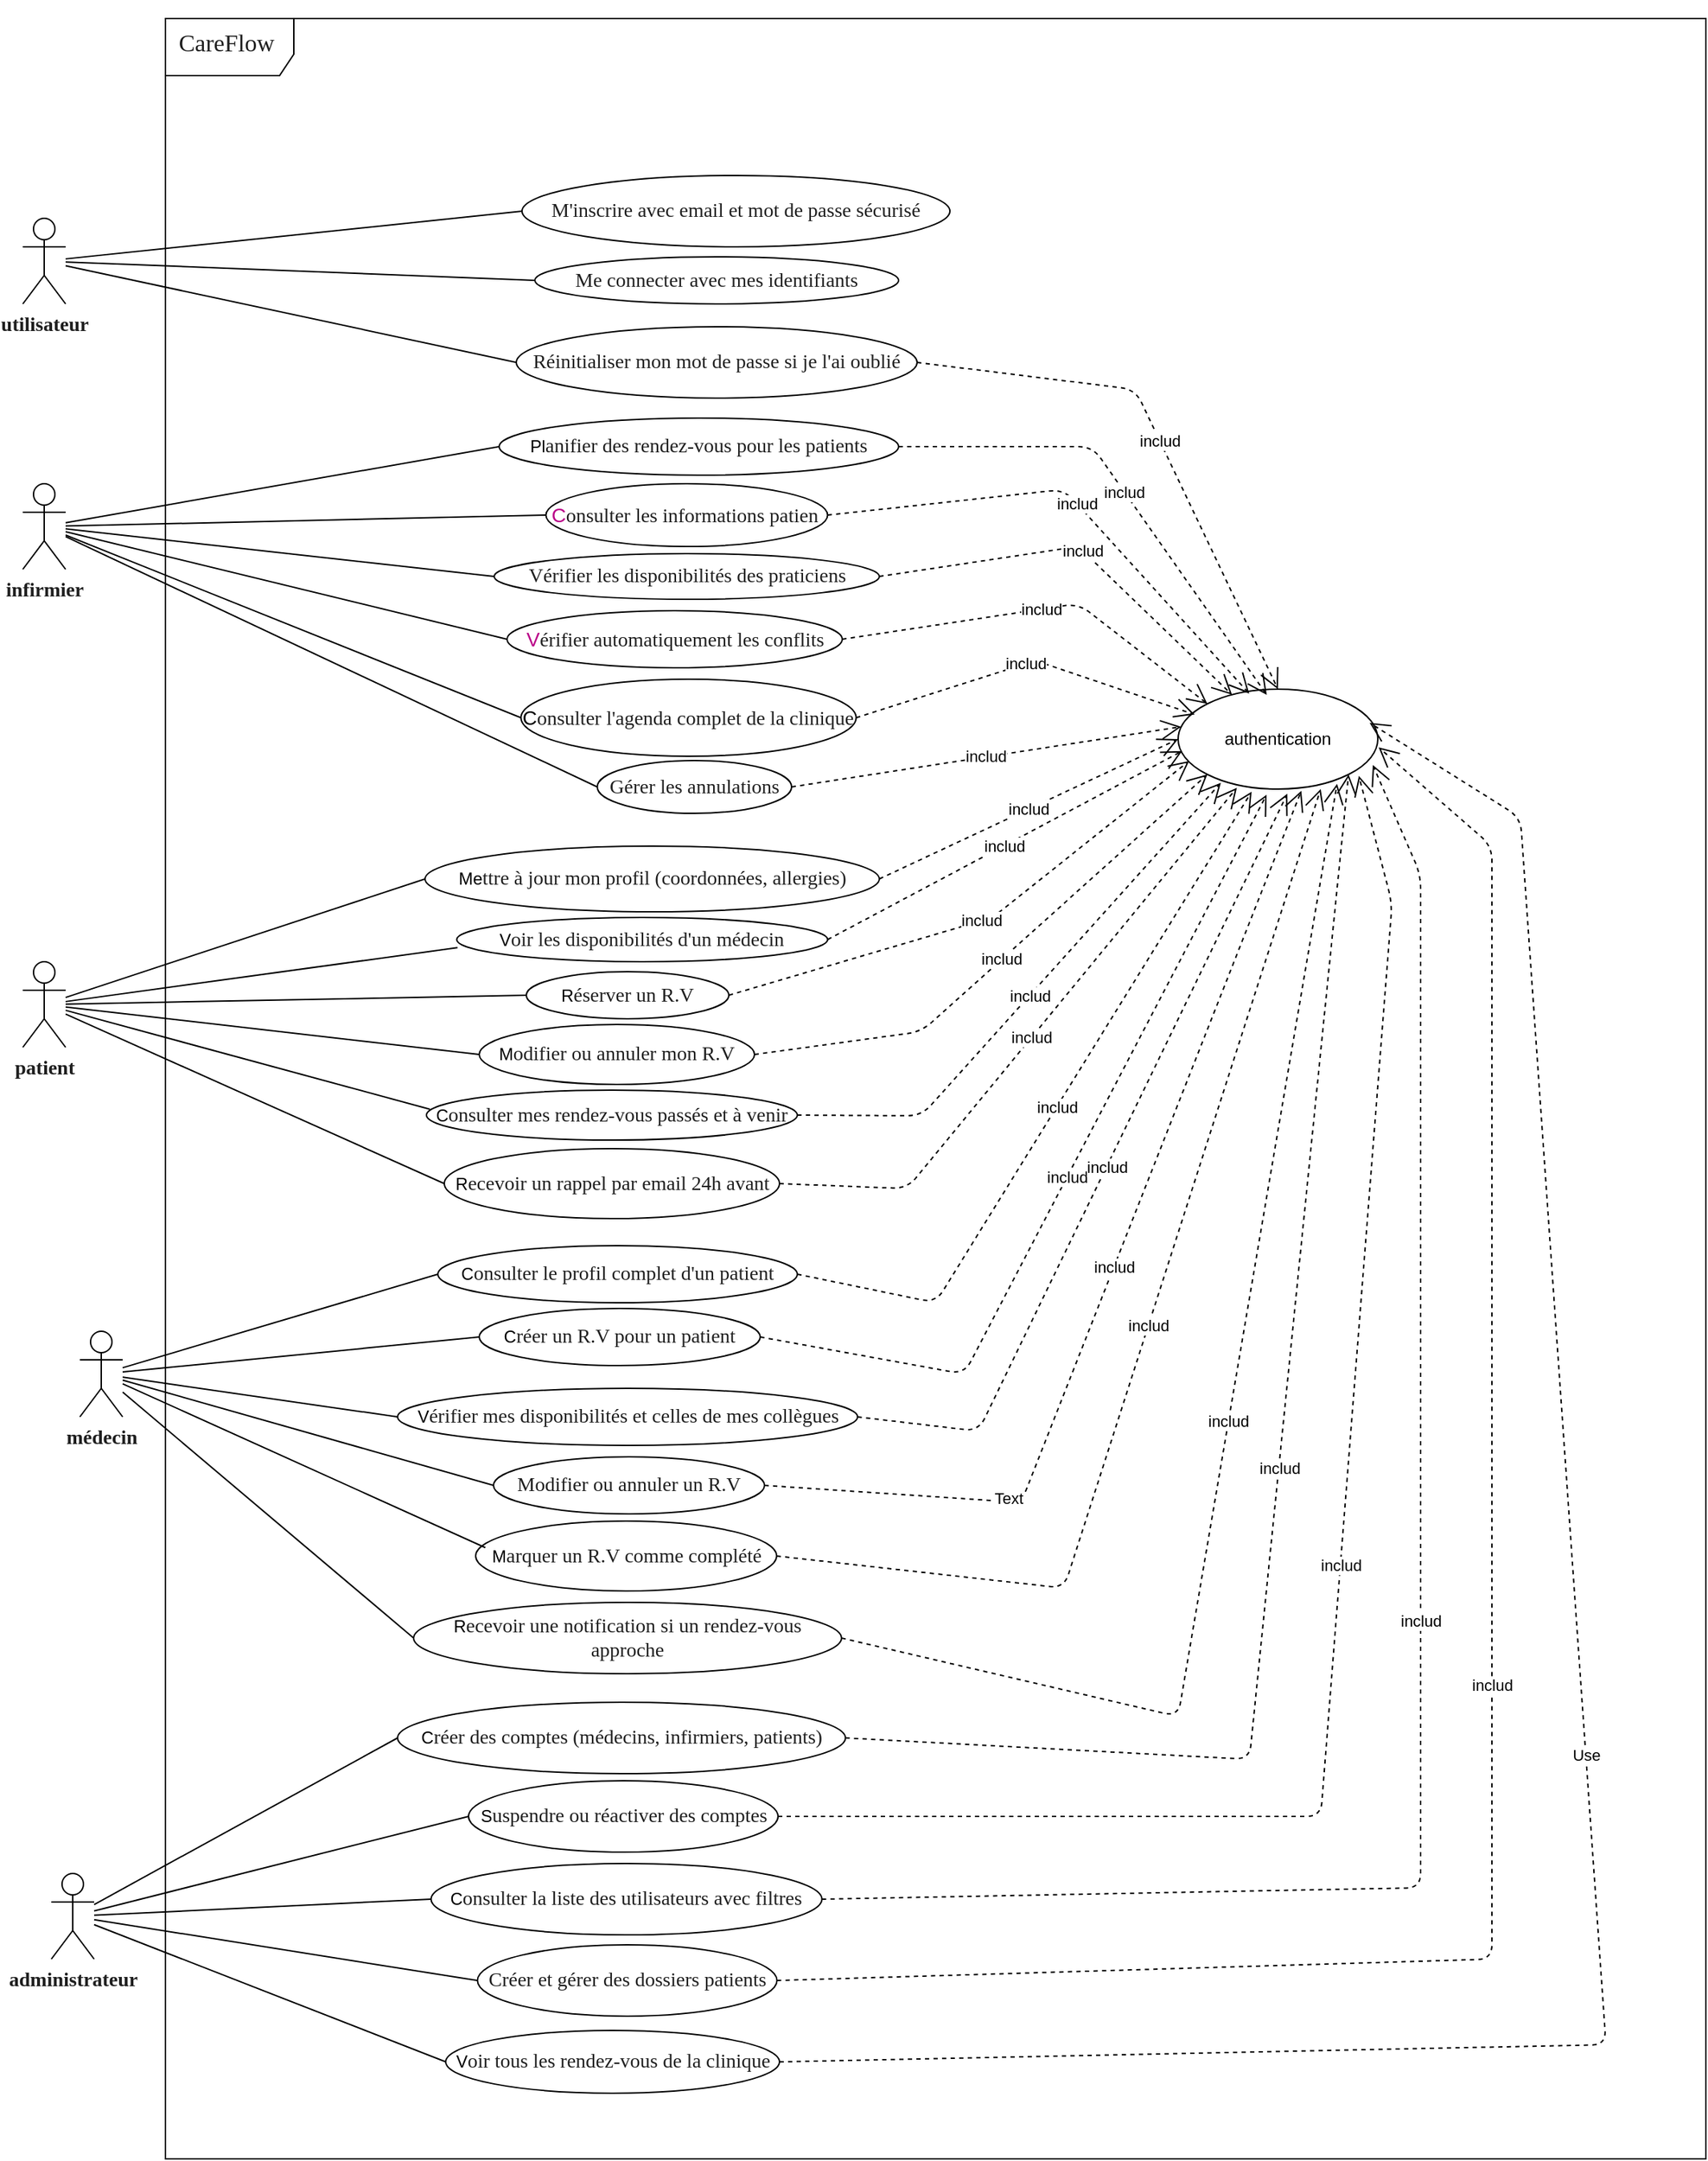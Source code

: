 <mxfile>
    <diagram id="PJ21AYXsNNI0RP0tGNTL" name="Page-1">
        <mxGraphModel dx="1016" dy="963" grid="1" gridSize="10" guides="1" tooltips="1" connect="1" arrows="1" fold="1" page="0" pageScale="1" pageWidth="850" pageHeight="1100" math="0" shadow="0">
            <root>
                <mxCell id="0"/>
                <mxCell id="1" parent="0"/>
                <mxCell id="2" value="&lt;br&gt;&lt;h1 style=&quot;--tw-border-spacing-x: 0; --tw-border-spacing-y: 0; --tw-translate-x: 0; --tw-translate-y: 0; --tw-rotate: 0; --tw-skew-x: 0; --tw-skew-y: 0; --tw-scale-x: 1; --tw-scale-y: 1; --tw-pan-x: ; --tw-pan-y: ; --tw-pinch-zoom: ; --tw-scroll-snap-strictness: proximity; --tw-gradient-from-position: ; --tw-gradient-via-position: ; --tw-gradient-to-position: ; --tw-ordinal: ; --tw-slashed-zero: ; --tw-numeric-figure: ; --tw-numeric-spacing: ; --tw-numeric-fraction: ; --tw-ring-inset: ; --tw-ring-offset-width: 0px; --tw-ring-offset-color: light-dark(#fff, #000000); --tw-ring-color: light-dark(rgba(59,130,246,.5), #4c89ec); --tw-ring-offset-shadow: 0 0 #0000; --tw-ring-shadow: 0 0 #0000; --tw-shadow: 0 0 #0000; --tw-shadow-colored: 0 0 #0000; --tw-blur: ; --tw-brightness: ; --tw-contrast: ; --tw-grayscale: ; --tw-hue-rotate: ; --tw-invert: ; --tw-saturate: ; --tw-sepia: ; --tw-drop-shadow: ; --tw-backdrop-blur: ; --tw-backdrop-brightness: ; --tw-backdrop-contrast: ; --tw-backdrop-grayscale: ; --tw-backdrop-hue-rotate: ; --tw-backdrop-invert: ; --tw-backdrop-opacity: ; --tw-backdrop-saturate: ; --tw-backdrop-sepia: ; --tw-contain-size: ; --tw-contain-layout: ; --tw-contain-paint: ; --tw-contain-style: ; box-sizing: border-box; border: 0px solid; margin: 0px 0px 12px; --ant-blue: light-dark(#0779db, #41a3f7); --ant-purple: light-dark(#504DC1, #9e9bff); --ant-cyan: light-dark(#13C2C2, #008686); --ant-green: light-dark(#32B546, #1e8f2f); --ant-magenta: light-dark(#EB2F96, #ff73cc); --ant-pink: light-dark(#EB2F96, #ff73cc); --ant-red: light-dark(#e30039, #ff93c4); --ant-orange: light-dark(#F46C10, #df6a1b); --ant-yellow: light-dark(#FFD007, #6a4200); --ant-volcano: light-dark(#FA541C, #fe6f3f); --ant-geekblue: light-dark(#2F54EB, #80a0ff); --ant-gold: light-dark(#FAAD14, #914f00); --ant-lime: light-dark(#A0D911, #306100); --ant-color-primary: light-dark(#504dc1, #9e9bff); --ant-color-success: light-dark(#32b546, #1e8f2f); --ant-color-warning: light-dark(#f46c10, #df6a1b); --ant-color-error: light-dark(#e30039, #ff93c4); --ant-color-info: light-dark(#504dc1, #9e9bff); --ant-color-link: light-dark(#504dc1, #9e9bff); --ant-color-text-base: light-dark(#000, #000000); --ant-color-bg-base: light-dark(#fff, #000000); --ant-font-family: &#39;Nunito Sans&#39;, &#39;sans-serif&#39;; --ant-font-family-code: &#39;SFMono-Regular&#39;, Consolas, &#39;Liberation Mono&#39;, Menlo, Courier, monospace; --ant-font-size: 14px; --ant-line-width: 1px; --ant-line-type: solid; --ant-motion-ease-out-circ: cubic-bezier(0.08, 0.82, 0.17, 1); --ant-motion-ease-in-out-circ: cubic-bezier(0.78, 0.14, 0.15, 0.86); --ant-motion-ease-out: cubic-bezier(0.215, 0.61, 0.355, 1); --ant-motion-ease-in-out: cubic-bezier(0.645, 0.045, 0.355, 1); --ant-motion-ease-out-back: cubic-bezier(0.12, 0.4, 0.29, 1.46); --ant-motion-ease-in-back: cubic-bezier(0.71, -0.46, 0.88, 0.6); --ant-motion-ease-in-quint: cubic-bezier(0.755, 0.05, 0.855, 0.06); --ant-motion-ease-out-quint: cubic-bezier(0.23, 1, 0.32, 1); --ant-border-radius: 8px; --ant-size-unit: 4px; --ant-size-step: 4px; --ant-size-popup-arrow: 16px; --ant-control-height: 32px; --ant-z-index-base: 0; --ant-z-index-popup-base: 1000; --ant-opacity-image: 1; --ant-border-radius-xs: 2px; --ant-border-radius-sm: 4px; --ant-border-radius-lg: 14px; --ant-font-size-heading-1: 24px; --ant-font-size-heading-2: 20px; --ant-font-size-heading-3: 18px; --ant-font-size-heading-4: 16px; --ant-font-size-heading-5: 14px; --ant-font-weight-strong: 700; --ant-blue-1: light-dark(#e6f7ff, #101e25); --ant-blue-2: light-dark(#abe3ff, #0b3b53); --ant-blue-3: light-dark(#82d1ff, #0c5077); --ant-blue-4: light-dark(#56b5f5, #1a6ca3); --ant-blue-5: light-dark(#2c97e8, #2c88cd); --ant-blue-6: light-dark(#0779db, #41a3f7); --ant-blue-7: light-dark(#005bb5, #67b5ff); --ant-blue-8: light-dark(#00438f, #8ac3ff); --ant-blue-9: light-dark(#002d69, #a8cfff); --ant-blue-10: light-dark(#001b42, #c4dbfd); --ant-purple-1: light-dark(#f3f0ff, #1f1c29); --ant-purple-2: light-dark(#e9e6f5, #262431); --ant-purple-3: light-dark(#d0cce8, #3d3951); --ant-purple-4: light-dark(#a49edb, #605b8f); --ant-purple-5: light-dark(#7a74cf, #817cca); --ant-purple-6: light-dark(#504dc1, #9e9bff); --ant-purple-7: light-dark(#36369c, #b2b2ff); --ant-purple-8: light-dark(#232675, #c1c4ff); --ant-purple-9: light-dark(#14184f, #d0d3ff); --ant-purple-10: light-dark(#0a0d29, #dde0f8); --ant-cyan-1: light-dark(#e6fffb, #061b18); --ant-cyan-2: light-dark(#b5f5ec, #00332b); --ant-cyan-3: light-dark(#87e8de, #004a42); --ant-cyan-4: light-dark(#5cdbd3, #006059); --ant-cyan-5: light-dark(#36cfc9, #00746f); --ant-cyan-6: light-dark(#13c2c2, #008686); --ant-cyan-7: light-dark(#08979c, #249fa3); --ant-cyan-8: light-dark(#006d75, #58b6bc); --ant-cyan-9: light-dark(#00474f, #8cc9d0); --ant-cyan-10: light-dark(#002329, #bddbe0); --ant-green-1: light-dark(#e6f5e6, #142114); --ant-green-2: light-dark(#d5e8d6, #1f2f20); --ant-green-3: light-dark(#a7dba9, #1d4a1f); --ant-green-4: light-dark(#7ccf83, #1b6322); --ant-green-5: light-dark(#55c262, #1c7a27); --ant-green-6: light-dark(#32b546, #1e8f2f); --ant-green-7: light-dark(#218f35, #47a658); --ant-green-8: light-dark(#136925, #71bb81); --ant-green-9: light-dark(#094217, #9dcea9); --ant-green-10: light-dark(#031c0a, #cbe1d1); --ant-magenta-1: light-dark(#fff0f6, #26191e); --ant-magenta-2: light-dark(#ffd6e7, #472433); --ant-magenta-3: light-dark(#ffadd2, #7c3655); --ant-magenta-4: light-dark(#ff85c0, #b0477a); --ant-magenta-5: light-dark(#f759ab, #e55da4); --ant-magenta-6: light-dark(#eb2f96, #ff73cc); --ant-magenta-7: light-dark(#c41d7f, #ff8bdf); --ant-magenta-8: light-dark(#9e1068, #ffa0eb); --ant-magenta-9: light-dark(#780650, #ffb5f5); --ant-magenta-10: light-dark(#520339, #ffc7f6); --ant-pink-1: light-dark(#fff0f6, #26191e); --ant-pink-2: light-dark(#ffd6e7, #472433); --ant-pink-3: light-dark(#ffadd2, #7c3655); --ant-pink-4: light-dark(#ff85c0, #b0477a); --ant-pink-5: light-dark(#f759ab, #e55da4); --ant-pink-6: light-dark(#eb2f96, #ff73cc); --ant-pink-7: light-dark(#c41d7f, #ff8bdf); --ant-pink-8: light-dark(#9e1068, #ffa0eb); --ant-pink-9: light-dark(#780650, #ffb5f5); --ant-pink-10: light-dark(#520339, #ffc7f6); --ant-red-1: light-dark(#ffe6e8, #331e1f); --ant-red-2: light-dark(#ffa3ae, #8d3e47); --ant-red-3: light-dark(#ff7a8e, #c35162); --ant-red-4: light-dark(#fc5170, #f8657f); --ant-red-5: light-dark(#f02652, #ff7da2); --ant-red-6: light-dark(#e30039, #ff93c4); --ant-red-7: light-dark(#bd0035, #ffa2cf); --ant-red-8: light-dark(#960030, #ffb0d9); --ant-red-9: light-dark(#700027, #ffbfe0); --ant-red-10: light-dark(#4a001c, #ffcfe7); --ant-orange-1: light-dark(#fff4e6, #22190d); --ant-orange-2: light-dark(#ffdcb5, #462807); --ant-orange-3: light-dark(#ffc68c, #663503); --ant-orange-4: light-dark(#ffac63, #8b4405); --ant-orange-5: light-dark(#ff903b, #b2530a); --ant-orange-6: light-dark(#f46c10, #df6a1b); --ant-orange-7: light-dark(#cf4e04, #f38444); --ant-orange-8: light-dark(#a83800, #fb9b6b); --ant-orange-9: light-dark(#822700, #feaf8e); --ant-orange-10: light-dark(#5c1800, #fec3af); --ant-yellow-1: light-dark(#ffffe6, #151500); --ant-yellow-2: light-dark(#fffbab, #211e00); --ant-yellow-3: light-dark(#fff582, #2d2500); --ant-yellow-4: light-dark(#ffec59, #3e2e00); --ant-yellow-5: light-dark(#ffe030, #523700); --ant-yellow-6: light-dark(#ffd007, #6a4200); --ant-yellow-7: light-dark(#d9aa00, #875f00); --ant-yellow-8: light-dark(#b38600, #a17a07); --ant-yellow-9: light-dark(#8c6500, #b6953e); --ant-yellow-10: light-dark(#664600, #caae72); --ant-volcano-1: light-dark(#fff2e8, #251a11); --ant-volcano-2: light-dark(#ffd8bf, #492812); --ant-volcano-3: light-dark(#ffbb96, #723818); --ant-volcano-4: light-dark(#ff9c6e, #9e4921); --ant-volcano-5: light-dark(#ff7a45, #cc5a2c); --ant-volcano-6: light-dark(#fa541c, #fe6f3f); --ant-volcano-7: light-dark(#d4380d, #ff8964); --ant-volcano-8: light-dark(#ad2102, #ffa187); --ant-volcano-9: light-dark(#871400, #ffb4a3); --ant-volcano-10: light-dark(#610b00, #ffc6bd); --ant-geekblue-1: light-dark(#f0f5ff, #161b23); --ant-geekblue-2: light-dark(#d6e4ff, #1f2b42); --ant-geekblue-3: light-dark(#adc6ff, #304576); --ant-geekblue-4: light-dark(#85a5ff, #4460ad); --ant-geekblue-5: light-dark(#597ef7, #6080e8); --ant-geekblue-6: light-dark(#2f54eb, #80a0ff); --ant-geekblue-7: light-dark(#1d39c4, #9db5ff); --ant-geekblue-8: light-dark(#10239e, #b6c6ff); --ant-geekblue-9: light-dark(#061178, #cdd6ff); --ant-geekblue-10: light-dark(#030852, #dadfff); --ant-gold-1: light-dark(#fffbe6, #191604); --ant-gold-2: light-dark(#fff1b8, #2c2000); --ant-gold-3: light-dark(#ffe58f, #3f2900); --ant-gold-4: light-dark(#ffd666, #573400); --ant-gold-5: light-dark(#ffc53d, #724000); --ant-gold-6: light-dark(#faad14, #914f00); --ant-gold-7: light-dark(#d48806, #ae6d00); --ant-gold-8: light-dark(#ad6800, #c3872e); --ant-gold-9: light-dark(#874d00, #d19f5d); --ant-gold-10: light-dark(#613400, #dcb689); --ant-lime-1: light-dark(#fcffe6, #141601); --ant-lime-2: light-dark(#f4ffb8, #161f00); --ant-lime-3: light-dark(#eaff8f, #162800); --ant-lime-4: light-dark(#d3f261, #203b00); --ant-lime-5: light-dark(#bae637, #274d00); --ant-lime-6: light-dark(#a0d911, #306100); --ant-lime-7: light-dark(#7cb305, #4d7d00); --ant-lime-8: light-dark(#5b8c00, #6e9820); --ant-lime-9: light-dark(#3f6600, #8eb058); --ant-lime-10: light-dark(#254000, #b1c891); --ant-color-text: light-dark(rgba(0,0,0,0.88), #ededed); --ant-color-text-secondary: light-dark(rgba(0,0,0,0.65), #ededed); --ant-color-text-tertiary: light-dark(rgba(0,0,0,0.45), #ededed); --ant-color-text-quaternary: light-dark(rgba(0,0,0,0.25), #ededed); --ant-color-fill: light-dark(rgba(0,0,0,0.15), #ededed); --ant-color-fill-secondary: light-dark(rgba(0,0,0,0.06), #ededed); --ant-color-fill-tertiary: light-dark(rgba(0,0,0,0.04), #ededed); --ant-color-fill-quaternary: light-dark(rgba(0,0,0,0.02), #ededed); --ant-color-bg-solid: light-dark(rgb(0,0,0), #ededed); --ant-color-bg-solid-hover: light-dark(rgba(0,0,0,0.75), #ededed); --ant-color-bg-solid-active: light-dark(rgba(0,0,0,0.95), #ededed); --ant-color-bg-layout: light-dark(#f5f5f5, #1a1a1a); --ant-color-bg-container: light-dark(#ffffff, #121212); --ant-color-bg-elevated: light-dark(#ffffff, #121212); --ant-color-bg-spotlight: light-dark(rgba(0,0,0,0.85), #ededed); --ant-color-bg-blur: transparent; --ant-color-border: light-dark(#d9d9d9, #333333); --ant-color-border-secondary: light-dark(#f0f0f0, #1f1f1f); --ant-color-primary-bg: light-dark(#f3f0ff, #1f1c29); --ant-color-primary-bg-hover: light-dark(#e9e6f5, #262431); --ant-color-primary-border: light-dark(#d0cce8, #3d3951); --ant-color-primary-border-hover: light-dark(#a49edb, #605b8f); --ant-color-primary-hover: light-dark(#7a74cf, #817cca); --ant-color-primary-active: light-dark(#36369c, #b2b2ff); --ant-color-primary-text-hover: light-dark(#7a74cf, #817cca); --ant-color-primary-text: light-dark(#504dc1, #9e9bff); --ant-color-primary-text-active: light-dark(#36369c, #b2b2ff); --ant-color-success-bg: light-dark(#e6f5e6, #142114); --ant-color-success-bg-hover: light-dark(#d5e8d6, #1f2f20); --ant-color-success-border: light-dark(#a7dba9, #1d4a1f); --ant-color-success-border-hover: light-dark(#7ccf83, #1b6322); --ant-color-success-hover: light-dark(#7ccf83, #1b6322); --ant-color-success-active: light-dark(#218f35, #47a658); --ant-color-success-text-hover: light-dark(#55c262, #1c7a27); --ant-color-success-text: light-dark(#32b546, #1e8f2f); --ant-color-success-text-active: light-dark(#218f35, #47a658); --ant-color-error-bg: light-dark(#ffe6e8, #331e1f); --ant-color-error-bg-hover: light-dark(#ffa3ae, #8d3e47); --ant-color-error-bg-filled-hover: light-dark(#ffb0bb, #7c3842); --ant-color-error-bg-active: light-dark(#ff7a8e, #c35162); --ant-color-error-border: light-dark(#ff7a8e, #c35162); --ant-color-error-border-hover: light-dark(#fc5170, #f8657f); --ant-color-error-hover: light-dark(#f02652, #ff7da2); --ant-color-error-active: light-dark(#bd0035, #ffa2cf); --ant-color-error-text-hover: light-dark(#f02652, #ff7da2); --ant-color-error-text: light-dark(#e30039, #ff93c4); --ant-color-error-text-active: light-dark(#bd0035, #ffa2cf); --ant-color-warning-bg: light-dark(#fff4e6, #22190d); --ant-color-warning-bg-hover: light-dark(#ffdcb5, #462807); --ant-color-warning-border: light-dark(#ffc68c, #663503); --ant-color-warning-border-hover: light-dark(#ffac63, #8b4405); --ant-color-warning-hover: light-dark(#ffac63, #8b4405); --ant-color-warning-active: light-dark(#cf4e04, #f38444); --ant-color-warning-text-hover: light-dark(#ff903b, #b2530a); --ant-color-warning-text: light-dark(#f46c10, #df6a1b); --ant-color-warning-text-active: light-dark(#cf4e04, #f38444); --ant-color-info-bg: light-dark(#f3f0ff, #1f1c29); --ant-color-info-bg-hover: light-dark(#e9e6f5, #262431); --ant-color-info-border: light-dark(#d0cce8, #3d3951); --ant-color-info-border-hover: light-dark(#a49edb, #605b8f); --ant-color-info-hover: light-dark(#a49edb, #605b8f); --ant-color-info-active: light-dark(#36369c, #b2b2ff); --ant-color-info-text-hover: light-dark(#7a74cf, #817cca); --ant-color-info-text: light-dark(#504dc1, #9e9bff); --ant-color-info-text-active: light-dark(#36369c, #b2b2ff); --ant-color-link-hover: light-dark(#a49edb, #605b8f); --ant-color-link-active: light-dark(#36369c, #b2b2ff); --ant-color-bg-mask: light-dark(rgba(0,0,0,0.45), #ededed); --ant-color-white: light-dark(#fff, #000000); --ant-font-size-sm: 12px; --ant-font-size-lg: 16px; --ant-font-size-xl: 20px; --ant-line-height: 1.571; --ant-line-height-lg: 1.5; --ant-line-height-sm: 1.667; --ant-font-height: 22px; --ant-font-height-lg: 24px; --ant-font-height-sm: 20px; --ant-line-height-heading-1: 1.211; --ant-line-height-heading-2: 1.267; --ant-line-height-heading-3: 1.333; --ant-line-height-heading-4: 1.4; --ant-line-height-heading-5: 1.5; --ant-size-xxl: 48px; --ant-size-xl: 32px; --ant-size-lg: 24px; --ant-size-md: 20px; --ant-size-ms: 16px; --ant-size: 16px; --ant-size-sm: 12px; --ant-size-xs: 8px; --ant-size-xxs: 4px; --ant-control-height-sm: 24px; --ant-control-height-xs: 16px; --ant-control-height-lg: 40px; --ant-motion-duration-fast: 0.1s; --ant-motion-duration-mid: 0.2s; --ant-motion-duration-slow: 0.3s; --ant-line-width-bold: 2px; --ant-border-radius-outer: 6px; --ant-color-fill-content: light-dark(rgba(0,0,0,0.06), #ededed); --ant-color-fill-content-hover: light-dark(rgba(0,0,0,0.15), #ededed); --ant-color-fill-alter: light-dark(rgba(0,0,0,0.02), #ededed); --ant-color-bg-container-disabled: light-dark(rgba(0,0,0,0.04), #ededed); --ant-color-border-bg: light-dark(#ffffff, #121212); --ant-color-split: light-dark(rgba(5,5,5,0.06), #e9e9e9); --ant-color-text-placeholder: light-dark(rgba(0,0,0,0.25), #ededed); --ant-color-text-disabled: light-dark(rgba(0,0,0,0.25), #ededed); --ant-color-text-heading: light-dark(rgba(0,0,0,0.88), #ededed); --ant-color-text-label: light-dark(rgba(0,0,0,0.65), #ededed); --ant-color-text-description: light-dark(rgba(0,0,0,0.45), #ededed); --ant-color-text-light-solid: light-dark(#fff, #000000); --ant-color-highlight: light-dark(#e30039, #ff93c4); --ant-color-bg-text-hover: light-dark(rgba(0,0,0,0.06), #ededed); --ant-color-bg-text-active: light-dark(rgba(0,0,0,0.15), #ededed); --ant-color-icon: light-dark(rgba(0,0,0,0.45), #ededed); --ant-color-icon-hover: light-dark(rgba(0,0,0,0.88), #ededed); --ant-color-error-outline: light-dark(rgba(255,5,25,0.1), #ff8b9c); --ant-color-warning-outline: light-dark(rgba(255,145,5,0.1), #b85a00); --ant-font-size-icon: 12px; --ant-line-width-focus: 3px; --ant-control-outline-width: 2px; --ant-control-interactive-size: 16px; --ant-control-item-bg-hover: light-dark(rgba(0,0,0,0.04), #ededed); --ant-control-item-bg-active: light-dark(#f3f0ff, #1f1c29); --ant-control-item-bg-active-hover: light-dark(#e9e6f5, #262431); --ant-control-item-bg-active-disabled: light-dark(rgba(0,0,0,0.15), #ededed); --ant-control-tmp-outline: light-dark(rgba(0,0,0,0.02), #ededed); --ant-control-outline: light-dark(rgba(55,5,255,0.06), #e3b8ff); --ant-opacity-loading: 0.65; --ant-link-decoration: none; --ant-link-hover-decoration: none; --ant-link-focus-decoration: none; --ant-control-padding-horizontal: 12px; --ant-control-padding-horizontal-sm: 8px; --ant-padding-xxs: 4px; --ant-padding-xs: 8px; --ant-padding-sm: 12px; --ant-padding: 16px; --ant-padding-md: 20px; --ant-padding-lg: 24px; --ant-padding-xl: 32px; --ant-padding-content-horizontal-lg: 24px; --ant-padding-content-vertical-lg: 16px; --ant-padding-content-horizontal: 16px; --ant-padding-content-vertical: 12px; --ant-padding-content-horizontal-sm: 16px; --ant-padding-content-vertical-sm: 8px; --ant-margin-xxs: 4px; --ant-margin-xs: 8px; --ant-margin-sm: 12px; --ant-margin: 16px; --ant-margin-md: 20px; --ant-margin-lg: 24px; --ant-margin-xl: 32px; --ant-margin-xxl: 48px; --ant-box-shadow: 0 6px 16px 0 rgba(0, 0, 0, 0.08),&lt;br/&gt;      0 3px 6px -4px rgba(0, 0, 0, 0.12),&lt;br/&gt;      0 9px 28px 8px rgba(0, 0, 0, 0.05); --ant-box-shadow-secondary: 0 6px 16px 0 rgba(0, 0, 0, 0.08),&lt;br/&gt;      0 3px 6px -4px rgba(0, 0, 0, 0.12),&lt;br/&gt;      0 9px 28px 8px rgba(0, 0, 0, 0.05); --ant-box-shadow-tertiary: 0 1px 2px 0 rgba(0, 0, 0, 0.03),&lt;br/&gt;      0 1px 6px -1px rgba(0, 0, 0, 0.02),&lt;br/&gt;      0 2px 4px 0 rgba(0, 0, 0, 0.02); --ant-box-shadow-popover-arrow: 2px 2px 5px rgba(0, 0, 0, 0.05); --ant-box-shadow-card: 0 1px 2px -2px rgba(0,0,0,0.16),&lt;br/&gt;      0 3px 6px 0 rgba(0,0,0,0.12),&lt;br/&gt;      0 5px 12px 4px rgba(0,0,0,0.09); --ant-box-shadow-drawer-right: -6px 0 16px 0 rgba(0, 0, 0, 0.08),&lt;br/&gt;      -3px 0 6px -4px rgba(0, 0, 0, 0.12),&lt;br/&gt;      -9px 0 28px 8px rgba(0, 0, 0, 0.05); --ant-box-shadow-drawer-left: 6px 0 16px 0 rgba(0, 0, 0, 0.08),&lt;br/&gt;      3px 0 6px -4px rgba(0, 0, 0, 0.12),&lt;br/&gt;      9px 0 28px 8px rgba(0, 0, 0, 0.05); --ant-box-shadow-drawer-up: 0 6px 16px 0 rgba(0, 0, 0, 0.08),&lt;br/&gt;      0 3px 6px -4px rgba(0, 0, 0, 0.12),&lt;br/&gt;      0 9px 28px 8px rgba(0, 0, 0, 0.05); --ant-box-shadow-drawer-down: 0 -6px 16px 0 rgba(0, 0, 0, 0.08),&lt;br/&gt;      0 -3px 6px -4px rgba(0, 0, 0, 0.12),&lt;br/&gt;      0 -9px 28px 8px rgba(0, 0, 0, 0.05); --ant-box-shadow-tabs-overflow-left: inset 10px 0 8px -8px rgba(0, 0, 0, 0.08); --ant-box-shadow-tabs-overflow-right: inset -10px 0 8px -8px rgba(0, 0, 0, 0.08); --ant-box-shadow-tabs-overflow-top: inset 0 10px 8px -8px rgba(0, 0, 0, 0.08); --ant-box-shadow-tabs-overflow-bottom: inset 0 -10px 8px -8px rgba(0, 0, 0, 0.08); font-family: &amp;quot;Nunito Sans&amp;quot;, &amp;quot;sans-serif&amp;quot;; color: rgba(0, 0, 0, 0.88); word-break: break-word; --ant-typography-title-margin-top: 1.2em; --ant-typography-title-margin-bottom: 0.5em; font-style: normal; font-variant-ligatures: normal; font-variant-caps: normal; letter-spacing: normal; orphans: 2; text-indent: 0px; text-transform: none; widows: 2; word-spacing: 0px; -webkit-text-stroke-width: 0px; white-space: normal; background-color: rgb(255, 255, 255); text-decoration-thickness: initial; text-decoration-style: initial; text-decoration-color: initial; line-height: 100%;&quot; class=&quot;ant-typography !mb-0 sol&quot;&gt;&lt;font style=&quot;font-size: 17px; line-height: 100%; font-weight: normal;&quot;&gt;CareFlow&amp;nbsp;&lt;/font&gt;&lt;/h1&gt;&lt;div&gt;&lt;br&gt;&lt;/div&gt;" style="shape=umlFrame;whiteSpace=wrap;html=1;pointerEvents=0;width=90;height=40;align=center;" parent="1" vertex="1">
                    <mxGeometry x="80" y="10" width="1080" height="1500" as="geometry"/>
                </mxCell>
                <mxCell id="3" value="&lt;span style=&quot;color: rgba(0, 0, 0, 0.88); font-family: &amp;quot;Nunito Sans&amp;quot;, &amp;quot;sans-serif&amp;quot;; font-size: 14px; font-weight: 700; text-align: start; text-wrap-mode: wrap;&quot;&gt;utilisateur&lt;/span&gt;" style="shape=umlActor;verticalLabelPosition=bottom;verticalAlign=top;html=1;" parent="1" vertex="1">
                    <mxGeometry x="-20" y="150" width="30" height="60" as="geometry"/>
                </mxCell>
                <mxCell id="5" value="&lt;span style=&quot;color: rgba(0, 0, 0, 0.88); font-family: &amp;quot;Nunito Sans&amp;quot;, &amp;quot;sans-serif&amp;quot;; font-size: 14px; font-style: normal; font-variant-ligatures: normal; font-variant-caps: normal; font-weight: 400; letter-spacing: normal; orphans: 2; text-align: start; text-indent: 0px; text-transform: none; widows: 2; word-spacing: 0px; -webkit-text-stroke-width: 0px; white-space: normal; background-color: rgb(255, 255, 255); text-decoration-thickness: initial; text-decoration-style: initial; text-decoration-color: initial; float: none; display: inline !important;&quot;&gt;M&#39;inscrire avec email et mot de passe sécurisé&lt;/span&gt;" style="ellipse;whiteSpace=wrap;html=1;" parent="1" vertex="1">
                    <mxGeometry x="330" y="120" width="300" height="50" as="geometry"/>
                </mxCell>
                <mxCell id="6" value="&lt;span style=&quot;color: rgba(0, 0, 0, 0.88); font-family: &amp;quot;Nunito Sans&amp;quot;, &amp;quot;sans-serif&amp;quot;; font-size: 14px; text-align: start;&quot;&gt;Me connecter avec mes identifiants&lt;/span&gt;" style="ellipse;whiteSpace=wrap;html=1;" parent="1" vertex="1">
                    <mxGeometry x="339" y="177" width="255" height="33" as="geometry"/>
                </mxCell>
                <mxCell id="7" value="&lt;span style=&quot;color: rgba(0, 0, 0, 0.88); font-family: &amp;quot;Nunito Sans&amp;quot;, &amp;quot;sans-serif&amp;quot;; font-size: 14px; text-align: start;&quot;&gt;Réinitialiser mon mot de passe si je l&#39;ai oublié&lt;/span&gt;" style="ellipse;whiteSpace=wrap;html=1;" parent="1" vertex="1">
                    <mxGeometry x="326" y="226" width="281" height="50" as="geometry"/>
                </mxCell>
                <mxCell id="8" value="" style="endArrow=none;html=1;entryX=0;entryY=0.5;entryDx=0;entryDy=0;" parent="1" source="3" target="5" edge="1">
                    <mxGeometry width="50" height="50" relative="1" as="geometry">
                        <mxPoint x="250" y="280" as="sourcePoint"/>
                        <mxPoint x="300" y="230" as="targetPoint"/>
                    </mxGeometry>
                </mxCell>
                <mxCell id="9" value="" style="endArrow=none;html=1;entryX=0;entryY=0.5;entryDx=0;entryDy=0;" parent="1" source="3" target="6" edge="1">
                    <mxGeometry width="50" height="50" relative="1" as="geometry">
                        <mxPoint x="250" y="270" as="sourcePoint"/>
                        <mxPoint x="300" y="220" as="targetPoint"/>
                    </mxGeometry>
                </mxCell>
                <mxCell id="10" value="" style="endArrow=none;html=1;entryX=0;entryY=0.5;entryDx=0;entryDy=0;" parent="1" source="3" target="7" edge="1">
                    <mxGeometry width="50" height="50" relative="1" as="geometry">
                        <mxPoint x="240" y="270" as="sourcePoint"/>
                        <mxPoint x="290" y="220" as="targetPoint"/>
                    </mxGeometry>
                </mxCell>
                <mxCell id="11" value="&lt;span style=&quot;color: rgba(0, 0, 0, 0.88); font-family: &amp;quot;Nunito Sans&amp;quot;, &amp;quot;sans-serif&amp;quot;; font-size: 14px; font-weight: 700; text-align: start; text-wrap-mode: wrap;&quot;&gt;infirmier&lt;/span&gt;" style="shape=umlActor;verticalLabelPosition=bottom;verticalAlign=top;html=1;outlineConnect=0;" parent="1" vertex="1">
                    <mxGeometry x="-20" y="336" width="30" height="60" as="geometry"/>
                </mxCell>
                <mxCell id="12" value="Pl&lt;span style=&quot;color: rgba(0, 0, 0, 0.88); font-family: &amp;quot;Nunito Sans&amp;quot;, &amp;quot;sans-serif&amp;quot;; font-size: 14px; text-align: start;&quot;&gt;anifier des rendez-vous pour les patients&lt;/span&gt;" style="ellipse;whiteSpace=wrap;html=1;" parent="1" vertex="1">
                    <mxGeometry x="314" y="290" width="280" height="40" as="geometry"/>
                </mxCell>
                <mxCell id="13" value="&lt;div style=&quot;text-align: start;&quot;&gt;&lt;span style=&quot;background-color: transparent; font-size: 14px;&quot;&gt;&lt;font face=&quot;Nunito Sans, sans-serif&quot; color=&quot;rgba(0, 0, 0, 0.88)&quot;&gt;C&lt;/font&gt;&lt;/span&gt;&lt;span style=&quot;color: rgba(0, 0, 0, 0.88); font-family: &amp;quot;Nunito Sans&amp;quot;, &amp;quot;sans-serif&amp;quot;; font-size: 14px; background-color: transparent;&quot;&gt;onsulter les informations patien&amp;nbsp;&lt;/span&gt;&lt;/div&gt;" style="ellipse;whiteSpace=wrap;html=1;" parent="1" vertex="1">
                    <mxGeometry x="346.75" y="336" width="197.5" height="44" as="geometry"/>
                </mxCell>
                <mxCell id="14" value="&lt;div style=&quot;text-align: start;&quot;&gt;&lt;span style=&quot;scrollbar-color: rgb(226, 226, 226) rgb(251, 251, 251); background-color: transparent; font-family: &amp;quot;Nunito Sans&amp;quot;, &amp;quot;sans-serif&amp;quot;; font-size: 14px; color: rgba(0, 0, 0, 0.88);&quot;&gt;V&lt;/span&gt;&lt;span style=&quot;scrollbar-color: rgb(226, 226, 226) rgb(251, 251, 251); background-color: transparent; font-family: &amp;quot;Nunito Sans&amp;quot;, &amp;quot;sans-serif&amp;quot;; font-size: 14px; color: rgba(0, 0, 0, 0.88);&quot;&gt;érifier les disponibilités des praticiens&lt;/span&gt;&lt;/div&gt;" style="ellipse;whiteSpace=wrap;html=1;" parent="1" vertex="1">
                    <mxGeometry x="310.5" y="385" width="270" height="32" as="geometry"/>
                </mxCell>
                <mxCell id="15" value="&lt;div style=&quot;text-align: start;&quot;&gt;&lt;font face=&quot;Nunito Sans, sans-serif&quot; color=&quot;rgba(0, 0, 0, 0.88)&quot;&gt;&lt;span style=&quot;font-size: 14px;&quot;&gt;V&lt;/span&gt;&lt;/font&gt;&lt;span style=&quot;color: rgba(0, 0, 0, 0.88); font-family: &amp;quot;Nunito Sans&amp;quot;, &amp;quot;sans-serif&amp;quot;; font-size: 14px; background-color: transparent;&quot;&gt;érifier automatiquement les conflits&lt;/span&gt;&lt;/div&gt;" style="ellipse;whiteSpace=wrap;html=1;" parent="1" vertex="1">
                    <mxGeometry x="319.5" y="425" width="235" height="40" as="geometry"/>
                </mxCell>
                <mxCell id="16" value="&lt;div style=&quot;text-align: start;&quot;&gt;&lt;font face=&quot;Nunito Sans, sans-serif&quot;&gt;&lt;span style=&quot;font-size: 14px;&quot;&gt;C&lt;/span&gt;&lt;/font&gt;&lt;span style=&quot;color: rgba(0, 0, 0, 0.88); font-family: &amp;quot;Nunito Sans&amp;quot;, &amp;quot;sans-serif&amp;quot;; font-size: 14px; background-color: transparent;&quot;&gt;onsulter l&#39;agenda complet de la clinique&lt;/span&gt;&lt;/div&gt;" style="ellipse;whiteSpace=wrap;html=1;" parent="1" vertex="1">
                    <mxGeometry x="329.25" y="473" width="235" height="54" as="geometry"/>
                </mxCell>
                <mxCell id="17" value="&lt;div style=&quot;text-align: start;&quot;&gt;&lt;span style=&quot;color: rgba(0, 0, 0, 0.88); font-family: &amp;quot;Nunito Sans&amp;quot;, &amp;quot;sans-serif&amp;quot;; font-size: 14px;&quot;&gt;Gérer les annulations&lt;/span&gt;&lt;/div&gt;" style="ellipse;whiteSpace=wrap;html=1;" parent="1" vertex="1">
                    <mxGeometry x="382.75" y="530" width="136.25" height="37" as="geometry"/>
                </mxCell>
                <mxCell id="19" value="" style="endArrow=none;html=1;entryX=0;entryY=0.5;entryDx=0;entryDy=0;" parent="1" source="11" target="12" edge="1">
                    <mxGeometry width="50" height="50" relative="1" as="geometry">
                        <mxPoint x="190" y="450" as="sourcePoint"/>
                        <mxPoint x="240" y="400" as="targetPoint"/>
                    </mxGeometry>
                </mxCell>
                <mxCell id="20" value="" style="endArrow=none;html=1;entryX=0;entryY=0.5;entryDx=0;entryDy=0;" parent="1" source="11" target="13" edge="1">
                    <mxGeometry width="50" height="50" relative="1" as="geometry">
                        <mxPoint x="220" y="500" as="sourcePoint"/>
                        <mxPoint x="270" y="450" as="targetPoint"/>
                    </mxGeometry>
                </mxCell>
                <mxCell id="21" value="" style="endArrow=none;html=1;entryX=0;entryY=0.5;entryDx=0;entryDy=0;" parent="1" source="11" target="14" edge="1">
                    <mxGeometry width="50" height="50" relative="1" as="geometry">
                        <mxPoint x="200" y="520" as="sourcePoint"/>
                        <mxPoint x="250" y="470" as="targetPoint"/>
                    </mxGeometry>
                </mxCell>
                <mxCell id="22" value="" style="endArrow=none;html=1;entryX=0;entryY=0.5;entryDx=0;entryDy=0;" parent="1" source="11" target="15" edge="1">
                    <mxGeometry width="50" height="50" relative="1" as="geometry">
                        <mxPoint x="220" y="560" as="sourcePoint"/>
                        <mxPoint x="270" y="510" as="targetPoint"/>
                    </mxGeometry>
                </mxCell>
                <mxCell id="23" value="" style="endArrow=none;html=1;entryX=0;entryY=0.5;entryDx=0;entryDy=0;" parent="1" source="11" target="16" edge="1">
                    <mxGeometry width="50" height="50" relative="1" as="geometry">
                        <mxPoint x="220" y="610" as="sourcePoint"/>
                        <mxPoint x="270" y="560" as="targetPoint"/>
                    </mxGeometry>
                </mxCell>
                <mxCell id="24" value="" style="endArrow=none;html=1;entryX=0;entryY=0.5;entryDx=0;entryDy=0;" parent="1" source="11" target="17" edge="1">
                    <mxGeometry width="50" height="50" relative="1" as="geometry">
                        <mxPoint x="220" y="690" as="sourcePoint"/>
                        <mxPoint x="270" y="640" as="targetPoint"/>
                    </mxGeometry>
                </mxCell>
                <mxCell id="26" value="&lt;span style=&quot;color: rgba(0, 0, 0, 0.88); font-family: &amp;quot;Nunito Sans&amp;quot;, &amp;quot;sans-serif&amp;quot;; font-size: 14px; font-weight: 700; text-align: start; text-wrap-mode: wrap;&quot;&gt;patient&lt;/span&gt;" style="shape=umlActor;verticalLabelPosition=bottom;verticalAlign=top;html=1;outlineConnect=0;" parent="1" vertex="1">
                    <mxGeometry x="-20" y="671" width="30" height="60" as="geometry"/>
                </mxCell>
                <mxCell id="27" value="Me&lt;span style=&quot;color: rgba(0, 0, 0, 0.88); font-family: &amp;quot;Nunito Sans&amp;quot;, &amp;quot;sans-serif&amp;quot;; font-size: 14px; text-align: start;&quot;&gt;ttre à jour mon profil (coordonnées, allergies)&lt;/span&gt;" style="ellipse;whiteSpace=wrap;html=1;" parent="1" vertex="1">
                    <mxGeometry x="262" y="590" width="318.5" height="46" as="geometry"/>
                </mxCell>
                <mxCell id="28" value="V&lt;span style=&quot;color: rgba(0, 0, 0, 0.88); font-family: &amp;quot;Nunito Sans&amp;quot;, &amp;quot;sans-serif&amp;quot;; font-size: 14px; text-align: start;&quot;&gt;oir les disponibilités d&#39;un médecin&lt;/span&gt;" style="ellipse;whiteSpace=wrap;html=1;" parent="1" vertex="1">
                    <mxGeometry x="284.25" y="640" width="260" height="31" as="geometry"/>
                </mxCell>
                <mxCell id="29" value="R&lt;span style=&quot;color: rgba(0, 0, 0, 0.88); font-family: &amp;quot;Nunito Sans&amp;quot;, &amp;quot;sans-serif&amp;quot;; font-size: 14px; text-align: start;&quot;&gt;éserver un R.V&lt;/span&gt;" style="ellipse;whiteSpace=wrap;html=1;" parent="1" vertex="1">
                    <mxGeometry x="333" y="678" width="142" height="33" as="geometry"/>
                </mxCell>
                <mxCell id="30" value="M&lt;span style=&quot;color: rgba(0, 0, 0, 0.88); font-family: &amp;quot;Nunito Sans&amp;quot;, &amp;quot;sans-serif&amp;quot;; font-size: 14px; text-align: start;&quot;&gt;odifier ou annuler mon R.V&lt;/span&gt;" style="ellipse;whiteSpace=wrap;html=1;" parent="1" vertex="1">
                    <mxGeometry x="300" y="715" width="193" height="42" as="geometry"/>
                </mxCell>
                <mxCell id="31" value="C&lt;span style=&quot;color: rgba(0, 0, 0, 0.88); font-family: &amp;quot;Nunito Sans&amp;quot;, &amp;quot;sans-serif&amp;quot;; font-size: 14px; text-align: start;&quot;&gt;onsulter mes rendez-vous passés et à venir&lt;/span&gt;" style="ellipse;whiteSpace=wrap;html=1;" parent="1" vertex="1">
                    <mxGeometry x="263" y="761" width="260" height="35" as="geometry"/>
                </mxCell>
                <mxCell id="32" value="R&lt;span style=&quot;color: rgba(0, 0, 0, 0.88); font-family: &amp;quot;Nunito Sans&amp;quot;, &amp;quot;sans-serif&amp;quot;; font-size: 14px; text-align: start;&quot;&gt;ecevoir un rappel par email 24h avant&lt;/span&gt;" style="ellipse;whiteSpace=wrap;html=1;" parent="1" vertex="1">
                    <mxGeometry x="275.5" y="802" width="235" height="49" as="geometry"/>
                </mxCell>
                <mxCell id="33" value="" style="endArrow=none;html=1;entryX=0;entryY=0.5;entryDx=0;entryDy=0;" parent="1" source="26" target="27" edge="1">
                    <mxGeometry width="50" height="50" relative="1" as="geometry">
                        <mxPoint x="240" y="830" as="sourcePoint"/>
                        <mxPoint x="290" y="780" as="targetPoint"/>
                    </mxGeometry>
                </mxCell>
                <mxCell id="34" value="" style="endArrow=none;html=1;entryX=0.002;entryY=0.682;entryDx=0;entryDy=0;entryPerimeter=0;" parent="1" source="26" target="28" edge="1">
                    <mxGeometry width="50" height="50" relative="1" as="geometry">
                        <mxPoint x="270" y="870" as="sourcePoint"/>
                        <mxPoint x="320" y="820" as="targetPoint"/>
                    </mxGeometry>
                </mxCell>
                <mxCell id="35" value="" style="endArrow=none;html=1;entryX=0;entryY=0.5;entryDx=0;entryDy=0;" parent="1" source="26" target="29" edge="1">
                    <mxGeometry width="50" height="50" relative="1" as="geometry">
                        <mxPoint x="270" y="960" as="sourcePoint"/>
                        <mxPoint x="320" y="910" as="targetPoint"/>
                    </mxGeometry>
                </mxCell>
                <mxCell id="36" value="" style="endArrow=none;html=1;entryX=0;entryY=0.5;entryDx=0;entryDy=0;" parent="1" source="26" target="30" edge="1">
                    <mxGeometry width="50" height="50" relative="1" as="geometry">
                        <mxPoint x="220" y="980" as="sourcePoint"/>
                        <mxPoint x="270" y="930" as="targetPoint"/>
                    </mxGeometry>
                </mxCell>
                <mxCell id="37" value="" style="endArrow=none;html=1;entryX=0.009;entryY=0.382;entryDx=0;entryDy=0;entryPerimeter=0;" parent="1" source="26" target="31" edge="1">
                    <mxGeometry width="50" height="50" relative="1" as="geometry">
                        <mxPoint x="230" y="1020" as="sourcePoint"/>
                        <mxPoint x="280" y="970" as="targetPoint"/>
                    </mxGeometry>
                </mxCell>
                <mxCell id="38" value="" style="endArrow=none;html=1;entryX=0;entryY=0.5;entryDx=0;entryDy=0;" parent="1" source="26" target="32" edge="1">
                    <mxGeometry width="50" height="50" relative="1" as="geometry">
                        <mxPoint x="250" y="1040" as="sourcePoint"/>
                        <mxPoint x="300" y="990" as="targetPoint"/>
                    </mxGeometry>
                </mxCell>
                <mxCell id="42" value="&lt;span style=&quot;color: rgba(0, 0, 0, 0.88); font-family: &amp;quot;Nunito Sans&amp;quot;, &amp;quot;sans-serif&amp;quot;; font-size: 14px; font-weight: 700; text-align: start; text-wrap-mode: wrap;&quot;&gt;médecin&lt;/span&gt;" style="shape=umlActor;verticalLabelPosition=bottom;verticalAlign=top;html=1;outlineConnect=0;" parent="1" vertex="1">
                    <mxGeometry x="20" y="930" width="30" height="60" as="geometry"/>
                </mxCell>
                <mxCell id="43" value="C&lt;span style=&quot;color: rgba(0, 0, 0, 0.88); font-family: &amp;quot;Nunito Sans&amp;quot;, &amp;quot;sans-serif&amp;quot;; font-size: 14px; text-align: start;&quot;&gt;onsulter le profil complet d&#39;un patient&lt;/span&gt;" style="ellipse;whiteSpace=wrap;html=1;" parent="1" vertex="1">
                    <mxGeometry x="271" y="870" width="252" height="40" as="geometry"/>
                </mxCell>
                <mxCell id="44" value="C&lt;span style=&quot;color: rgba(0, 0, 0, 0.88); font-family: &amp;quot;Nunito Sans&amp;quot;, &amp;quot;sans-serif&amp;quot;; font-size: 14px; text-align: start;&quot;&gt;réer un R.V pour un patient&lt;/span&gt;" style="ellipse;whiteSpace=wrap;html=1;" parent="1" vertex="1">
                    <mxGeometry x="300" y="914" width="197" height="40" as="geometry"/>
                </mxCell>
                <mxCell id="45" value="V&lt;span style=&quot;color: rgba(0, 0, 0, 0.88); font-family: &amp;quot;Nunito Sans&amp;quot;, &amp;quot;sans-serif&amp;quot;; font-size: 14px; text-align: start;&quot;&gt;érifier mes disponibilités et celles de mes collègues&lt;/span&gt;" style="ellipse;whiteSpace=wrap;html=1;" parent="1" vertex="1">
                    <mxGeometry x="242.75" y="970" width="322.5" height="40" as="geometry"/>
                </mxCell>
                <mxCell id="46" value="&lt;span style=&quot;color: rgba(0, 0, 0, 0.88); font-family: &amp;quot;Nunito Sans&amp;quot;, &amp;quot;sans-serif&amp;quot;; font-size: 14px; text-align: start;&quot;&gt;Modifier ou annuler un R.V&lt;/span&gt;" style="ellipse;whiteSpace=wrap;html=1;" parent="1" vertex="1">
                    <mxGeometry x="310" y="1018" width="190" height="40" as="geometry"/>
                </mxCell>
                <mxCell id="47" value="M&lt;span style=&quot;color: rgba(0, 0, 0, 0.88); font-family: &amp;quot;Nunito Sans&amp;quot;, &amp;quot;sans-serif&amp;quot;; font-size: 14px; text-align: start;&quot;&gt;arquer un R.V comme complété&lt;/span&gt;" style="ellipse;whiteSpace=wrap;html=1;" parent="1" vertex="1">
                    <mxGeometry x="297.5" y="1063" width="211" height="49" as="geometry"/>
                </mxCell>
                <mxCell id="48" value="R&lt;span style=&quot;color: rgba(0, 0, 0, 0.88); font-family: &amp;quot;Nunito Sans&amp;quot;, &amp;quot;sans-serif&amp;quot;; font-size: 14px; text-align: start;&quot;&gt;ecevoir une notification si un rendez-vous approche&lt;/span&gt;" style="ellipse;whiteSpace=wrap;html=1;" parent="1" vertex="1">
                    <mxGeometry x="254" y="1120" width="300" height="50" as="geometry"/>
                </mxCell>
                <mxCell id="49" value="" style="endArrow=none;html=1;entryX=0;entryY=0.5;entryDx=0;entryDy=0;" parent="1" source="42" target="43" edge="1">
                    <mxGeometry width="50" height="50" relative="1" as="geometry">
                        <mxPoint x="93" y="953.995" as="sourcePoint"/>
                        <mxPoint x="263" y="898.86" as="targetPoint"/>
                    </mxGeometry>
                </mxCell>
                <mxCell id="50" value="" style="endArrow=none;html=1;entryX=0;entryY=0.5;entryDx=0;entryDy=0;" parent="1" source="42" target="44" edge="1">
                    <mxGeometry width="50" height="50" relative="1" as="geometry">
                        <mxPoint x="120" y="1040" as="sourcePoint"/>
                        <mxPoint x="170" y="990" as="targetPoint"/>
                    </mxGeometry>
                </mxCell>
                <mxCell id="51" value="" style="endArrow=none;html=1;entryX=0;entryY=0.5;entryDx=0;entryDy=0;" parent="1" source="42" target="45" edge="1">
                    <mxGeometry width="50" height="50" relative="1" as="geometry">
                        <mxPoint x="160" y="1080" as="sourcePoint"/>
                        <mxPoint x="210" y="1030" as="targetPoint"/>
                    </mxGeometry>
                </mxCell>
                <mxCell id="52" value="" style="endArrow=none;html=1;entryX=0;entryY=0.5;entryDx=0;entryDy=0;" parent="1" source="42" target="46" edge="1">
                    <mxGeometry width="50" height="50" relative="1" as="geometry">
                        <mxPoint x="170" y="1100" as="sourcePoint"/>
                        <mxPoint x="220" y="1050" as="targetPoint"/>
                    </mxGeometry>
                </mxCell>
                <mxCell id="53" value="" style="endArrow=none;html=1;entryX=0.032;entryY=0.38;entryDx=0;entryDy=0;entryPerimeter=0;" parent="1" source="42" target="47" edge="1">
                    <mxGeometry width="50" height="50" relative="1" as="geometry">
                        <mxPoint x="210" y="1140" as="sourcePoint"/>
                        <mxPoint x="260" y="1090" as="targetPoint"/>
                    </mxGeometry>
                </mxCell>
                <mxCell id="54" value="" style="endArrow=none;html=1;entryX=0;entryY=0.5;entryDx=0;entryDy=0;" parent="1" source="42" target="48" edge="1">
                    <mxGeometry width="50" height="50" relative="1" as="geometry">
                        <mxPoint x="190" y="1130" as="sourcePoint"/>
                        <mxPoint x="240" y="1080" as="targetPoint"/>
                    </mxGeometry>
                </mxCell>
                <mxCell id="55" value="&lt;span style=&quot;color: rgba(0, 0, 0, 0.88); font-family: &amp;quot;Nunito Sans&amp;quot;, &amp;quot;sans-serif&amp;quot;; font-size: 14px; font-weight: 700; text-align: start; text-wrap-mode: wrap;&quot;&gt;administrateur&lt;/span&gt;" style="shape=umlActor;verticalLabelPosition=bottom;verticalAlign=top;html=1;outlineConnect=0;" parent="1" vertex="1">
                    <mxGeometry y="1310" width="30" height="60" as="geometry"/>
                </mxCell>
                <mxCell id="56" value="C&lt;span style=&quot;color: rgba(0, 0, 0, 0.88); font-family: &amp;quot;Nunito Sans&amp;quot;, &amp;quot;sans-serif&amp;quot;; font-size: 14px; text-align: start;&quot;&gt;réer des comptes (médecins, infirmiers, patients)&lt;/span&gt;" style="ellipse;whiteSpace=wrap;html=1;" parent="1" vertex="1">
                    <mxGeometry x="242.75" y="1190" width="314" height="50" as="geometry"/>
                </mxCell>
                <mxCell id="57" value="S&lt;span style=&quot;color: rgba(0, 0, 0, 0.88); font-family: &amp;quot;Nunito Sans&amp;quot;, &amp;quot;sans-serif&amp;quot;; font-size: 14px; text-align: start;&quot;&gt;uspendre ou réactiver des comptes&lt;/span&gt;" style="ellipse;whiteSpace=wrap;html=1;" parent="1" vertex="1">
                    <mxGeometry x="292.5" y="1245" width="217" height="50" as="geometry"/>
                </mxCell>
                <mxCell id="58" value="C&lt;span style=&quot;color: rgba(0, 0, 0, 0.88); font-family: &amp;quot;Nunito Sans&amp;quot;, &amp;quot;sans-serif&amp;quot;; font-size: 14px; text-align: start;&quot;&gt;onsulter la liste des utilisateurs avec filtres&lt;/span&gt;" style="ellipse;whiteSpace=wrap;html=1;" parent="1" vertex="1">
                    <mxGeometry x="266.25" y="1303" width="274" height="50" as="geometry"/>
                </mxCell>
                <mxCell id="59" value="&lt;span style=&quot;color: rgba(0, 0, 0, 0.88); font-family: &amp;quot;Nunito Sans&amp;quot;, &amp;quot;sans-serif&amp;quot;; font-size: 14px; text-align: start;&quot;&gt;Créer et gérer des dossiers patients&lt;/span&gt;" style="ellipse;whiteSpace=wrap;html=1;" parent="1" vertex="1">
                    <mxGeometry x="298.75" y="1360" width="210" height="50" as="geometry"/>
                </mxCell>
                <mxCell id="60" value="V&lt;span style=&quot;color: rgba(0, 0, 0, 0.88); font-family: &amp;quot;Nunito Sans&amp;quot;, &amp;quot;sans-serif&amp;quot;; font-size: 14px; text-align: start;&quot;&gt;oir tous les rendez-vous de la clinique&lt;/span&gt;" style="ellipse;whiteSpace=wrap;html=1;" parent="1" vertex="1">
                    <mxGeometry x="276.5" y="1420" width="234" height="44" as="geometry"/>
                </mxCell>
                <mxCell id="61" value="" style="endArrow=none;html=1;entryX=0;entryY=0.5;entryDx=0;entryDy=0;" parent="1" source="55" target="56" edge="1">
                    <mxGeometry width="50" height="50" relative="1" as="geometry">
                        <mxPoint x="30" y="1260" as="sourcePoint"/>
                        <mxPoint x="390" y="1200" as="targetPoint"/>
                    </mxGeometry>
                </mxCell>
                <mxCell id="62" value="" style="endArrow=none;html=1;entryX=0;entryY=0.5;entryDx=0;entryDy=0;" parent="1" source="55" target="57" edge="1">
                    <mxGeometry width="50" height="50" relative="1" as="geometry">
                        <mxPoint x="140" y="1380" as="sourcePoint"/>
                        <mxPoint x="190" y="1330" as="targetPoint"/>
                    </mxGeometry>
                </mxCell>
                <mxCell id="63" value="" style="endArrow=none;html=1;entryX=0;entryY=0.5;entryDx=0;entryDy=0;" parent="1" source="55" target="58" edge="1">
                    <mxGeometry width="50" height="50" relative="1" as="geometry">
                        <mxPoint x="160" y="1390" as="sourcePoint"/>
                        <mxPoint x="210" y="1340" as="targetPoint"/>
                    </mxGeometry>
                </mxCell>
                <mxCell id="64" value="" style="endArrow=none;html=1;entryX=0;entryY=0.5;entryDx=0;entryDy=0;" parent="1" source="55" target="59" edge="1">
                    <mxGeometry width="50" height="50" relative="1" as="geometry">
                        <mxPoint x="170" y="1420" as="sourcePoint"/>
                        <mxPoint x="220" y="1370" as="targetPoint"/>
                    </mxGeometry>
                </mxCell>
                <mxCell id="65" value="" style="endArrow=none;html=1;entryX=0;entryY=0.5;entryDx=0;entryDy=0;" parent="1" source="55" target="60" edge="1">
                    <mxGeometry width="50" height="50" relative="1" as="geometry">
                        <mxPoint x="150" y="1460" as="sourcePoint"/>
                        <mxPoint x="200" y="1410" as="targetPoint"/>
                    </mxGeometry>
                </mxCell>
                <mxCell id="66" value="authentication" style="ellipse;whiteSpace=wrap;html=1;" parent="1" vertex="1">
                    <mxGeometry x="790" y="480" width="140" height="70" as="geometry"/>
                </mxCell>
                <mxCell id="69" value="includ" style="endArrow=open;endSize=12;dashed=1;html=1;exitX=1;exitY=0.5;exitDx=0;exitDy=0;entryX=0.5;entryY=0;entryDx=0;entryDy=0;" parent="1" source="7" target="66" edge="1">
                    <mxGeometry width="160" relative="1" as="geometry">
                        <mxPoint x="580" y="350" as="sourcePoint"/>
                        <mxPoint x="740" y="350" as="targetPoint"/>
                        <Array as="points">
                            <mxPoint x="760" y="270"/>
                        </Array>
                    </mxGeometry>
                </mxCell>
                <mxCell id="70" value="includ" style="endArrow=open;endSize=12;dashed=1;html=1;exitX=1;exitY=0.5;exitDx=0;exitDy=0;entryX=0.444;entryY=0.057;entryDx=0;entryDy=0;entryPerimeter=0;" parent="1" source="12" target="66" edge="1">
                    <mxGeometry width="160" relative="1" as="geometry">
                        <mxPoint x="640" y="440" as="sourcePoint"/>
                        <mxPoint x="800" y="440" as="targetPoint"/>
                        <Array as="points">
                            <mxPoint x="730" y="310"/>
                        </Array>
                    </mxGeometry>
                </mxCell>
                <mxCell id="71" value="includ" style="endArrow=open;endSize=12;dashed=1;html=1;exitX=1;exitY=0.5;exitDx=0;exitDy=0;entryX=0.356;entryY=0.044;entryDx=0;entryDy=0;entryPerimeter=0;" parent="1" source="13" target="66" edge="1">
                    <mxGeometry width="160" relative="1" as="geometry">
                        <mxPoint x="670" y="420" as="sourcePoint"/>
                        <mxPoint x="810" y="490" as="targetPoint"/>
                        <Array as="points">
                            <mxPoint x="710" y="340"/>
                        </Array>
                    </mxGeometry>
                </mxCell>
                <mxCell id="72" value="includ" style="endArrow=open;endSize=12;dashed=1;html=1;exitX=1;exitY=0.5;exitDx=0;exitDy=0;" parent="1" source="14" target="66" edge="1">
                    <mxGeometry width="160" relative="1" as="geometry">
                        <mxPoint x="540" y="450" as="sourcePoint"/>
                        <mxPoint x="700" y="450" as="targetPoint"/>
                        <Array as="points">
                            <mxPoint x="720" y="380"/>
                        </Array>
                    </mxGeometry>
                </mxCell>
                <mxCell id="73" value="includ" style="endArrow=open;endSize=12;dashed=1;html=1;exitX=1;exitY=0.5;exitDx=0;exitDy=0;entryX=0;entryY=0;entryDx=0;entryDy=0;" parent="1" source="15" target="66" edge="1">
                    <mxGeometry width="160" relative="1" as="geometry">
                        <mxPoint x="640" y="480" as="sourcePoint"/>
                        <mxPoint x="800" y="480" as="targetPoint"/>
                        <Array as="points">
                            <mxPoint x="720" y="420"/>
                        </Array>
                    </mxGeometry>
                </mxCell>
                <mxCell id="74" value="includ" style="endArrow=open;endSize=12;dashed=1;html=1;exitX=1;exitY=0.5;exitDx=0;exitDy=0;entryX=0.083;entryY=0.254;entryDx=0;entryDy=0;entryPerimeter=0;" parent="1" source="16" target="66" edge="1">
                    <mxGeometry width="160" relative="1" as="geometry">
                        <mxPoint x="680" y="570" as="sourcePoint"/>
                        <mxPoint x="840" y="570" as="targetPoint"/>
                        <Array as="points">
                            <mxPoint x="690" y="460"/>
                        </Array>
                    </mxGeometry>
                </mxCell>
                <mxCell id="75" value="includ" style="endArrow=open;endSize=12;dashed=1;html=1;exitX=1;exitY=0.5;exitDx=0;exitDy=0;entryX=0.015;entryY=0.376;entryDx=0;entryDy=0;entryPerimeter=0;" parent="1" source="17" target="66" edge="1">
                    <mxGeometry width="160" relative="1" as="geometry">
                        <mxPoint x="680" y="570" as="sourcePoint"/>
                        <mxPoint x="840" y="570" as="targetPoint"/>
                    </mxGeometry>
                </mxCell>
                <mxCell id="76" value="includ" style="endArrow=open;endSize=12;dashed=1;html=1;exitX=1;exitY=0.5;exitDx=0;exitDy=0;entryX=0;entryY=0.5;entryDx=0;entryDy=0;" parent="1" source="27" target="66" edge="1">
                    <mxGeometry width="160" relative="1" as="geometry">
                        <mxPoint x="680" y="590" as="sourcePoint"/>
                        <mxPoint x="840" y="590" as="targetPoint"/>
                    </mxGeometry>
                </mxCell>
                <mxCell id="77" value="includ" style="endArrow=open;endSize=12;dashed=1;html=1;exitX=1;exitY=0.5;exitDx=0;exitDy=0;entryX=0.02;entryY=0.62;entryDx=0;entryDy=0;entryPerimeter=0;" parent="1" source="28" target="66" edge="1">
                    <mxGeometry width="160" relative="1" as="geometry">
                        <mxPoint x="690" y="700" as="sourcePoint"/>
                        <mxPoint x="850" y="700" as="targetPoint"/>
                    </mxGeometry>
                </mxCell>
                <mxCell id="78" value="includ" style="endArrow=open;endSize=12;dashed=1;html=1;exitX=1;exitY=0.5;exitDx=0;exitDy=0;entryX=0.055;entryY=0.719;entryDx=0;entryDy=0;entryPerimeter=0;" parent="1" source="29" target="66" edge="1">
                    <mxGeometry width="160" relative="1" as="geometry">
                        <mxPoint x="650" y="710" as="sourcePoint"/>
                        <mxPoint x="810" y="710" as="targetPoint"/>
                        <Array as="points">
                            <mxPoint x="660" y="640"/>
                        </Array>
                    </mxGeometry>
                </mxCell>
                <mxCell id="79" value="includ" style="endArrow=open;endSize=12;dashed=1;html=1;exitX=1;exitY=0.5;exitDx=0;exitDy=0;entryX=0;entryY=1;entryDx=0;entryDy=0;" parent="1" source="30" target="66" edge="1">
                    <mxGeometry width="160" relative="1" as="geometry">
                        <mxPoint x="610" y="710" as="sourcePoint"/>
                        <mxPoint x="770" y="710" as="targetPoint"/>
                        <Array as="points">
                            <mxPoint x="610" y="720"/>
                        </Array>
                    </mxGeometry>
                </mxCell>
                <mxCell id="80" value="includ" style="endArrow=open;endSize=12;dashed=1;html=1;exitX=1;exitY=0.5;exitDx=0;exitDy=0;entryX=0.214;entryY=0.938;entryDx=0;entryDy=0;entryPerimeter=0;" parent="1" source="31" target="66" edge="1">
                    <mxGeometry width="160" relative="1" as="geometry">
                        <mxPoint x="580" y="720" as="sourcePoint"/>
                        <mxPoint x="740" y="720" as="targetPoint"/>
                        <Array as="points">
                            <mxPoint x="610" y="779"/>
                        </Array>
                    </mxGeometry>
                </mxCell>
                <mxCell id="81" value="includ" style="endArrow=open;endSize=12;dashed=1;html=1;exitX=1;exitY=0.5;exitDx=0;exitDy=0;entryX=0.294;entryY=0.988;entryDx=0;entryDy=0;entryPerimeter=0;" parent="1" source="32" target="66" edge="1">
                    <mxGeometry width="160" relative="1" as="geometry">
                        <mxPoint x="540" y="830" as="sourcePoint"/>
                        <mxPoint x="700" y="830" as="targetPoint"/>
                        <Array as="points">
                            <mxPoint x="600" y="830"/>
                        </Array>
                    </mxGeometry>
                </mxCell>
                <mxCell id="82" value="includ" style="endArrow=open;endSize=12;dashed=1;html=1;exitX=1;exitY=0.5;exitDx=0;exitDy=0;entryX=0.368;entryY=1.027;entryDx=0;entryDy=0;entryPerimeter=0;" parent="1" source="43" target="66" edge="1">
                    <mxGeometry width="160" relative="1" as="geometry">
                        <mxPoint x="570" y="890" as="sourcePoint"/>
                        <mxPoint x="730" y="890" as="targetPoint"/>
                        <Array as="points">
                            <mxPoint x="620" y="910"/>
                        </Array>
                    </mxGeometry>
                </mxCell>
                <mxCell id="83" value="includ" style="endArrow=open;endSize=12;dashed=1;html=1;exitX=1;exitY=0.5;exitDx=0;exitDy=0;entryX=0.443;entryY=1.057;entryDx=0;entryDy=0;entryPerimeter=0;" parent="1" source="44" target="66" edge="1">
                    <mxGeometry width="160" relative="1" as="geometry">
                        <mxPoint x="720" y="910" as="sourcePoint"/>
                        <mxPoint x="880" y="910" as="targetPoint"/>
                        <Array as="points">
                            <mxPoint x="640" y="960"/>
                        </Array>
                    </mxGeometry>
                </mxCell>
                <mxCell id="84" value="includ" style="endArrow=open;endSize=12;dashed=1;html=1;exitX=1;exitY=0.5;exitDx=0;exitDy=0;entryX=0.547;entryY=1.047;entryDx=0;entryDy=0;entryPerimeter=0;" parent="1" source="45" target="66" edge="1">
                    <mxGeometry width="160" relative="1" as="geometry">
                        <mxPoint x="560" y="1090" as="sourcePoint"/>
                        <mxPoint x="720" y="1090" as="targetPoint"/>
                        <Array as="points">
                            <mxPoint x="650" y="1000"/>
                        </Array>
                    </mxGeometry>
                </mxCell>
                <mxCell id="85" value="includ" style="endArrow=open;endSize=12;dashed=1;html=1;exitX=1;exitY=0.5;exitDx=0;exitDy=0;entryX=0.617;entryY=1.017;entryDx=0;entryDy=0;entryPerimeter=0;" parent="1" source="46" target="66" edge="1">
                    <mxGeometry width="160" relative="1" as="geometry">
                        <mxPoint x="650" y="1100" as="sourcePoint"/>
                        <mxPoint x="810" y="1100" as="targetPoint"/>
                        <Array as="points">
                            <mxPoint x="680" y="1050"/>
                        </Array>
                    </mxGeometry>
                </mxCell>
                <mxCell id="93" value="Text" style="edgeLabel;html=1;align=center;verticalAlign=middle;resizable=0;points=[];" parent="85" vertex="1" connectable="0">
                    <mxGeometry x="-0.522" y="3" relative="1" as="geometry">
                        <mxPoint as="offset"/>
                    </mxGeometry>
                </mxCell>
                <mxCell id="86" value="includ" style="endArrow=open;endSize=12;dashed=1;html=1;exitX=1;exitY=0.5;exitDx=0;exitDy=0;entryX=0.714;entryY=1;entryDx=0;entryDy=0;entryPerimeter=0;" parent="1" source="47" target="66" edge="1">
                    <mxGeometry width="160" relative="1" as="geometry">
                        <mxPoint x="610" y="1100" as="sourcePoint"/>
                        <mxPoint x="770" y="1100" as="targetPoint"/>
                        <Array as="points">
                            <mxPoint x="710" y="1110"/>
                        </Array>
                    </mxGeometry>
                </mxCell>
                <mxCell id="87" value="includ" style="endArrow=open;endSize=12;dashed=1;html=1;exitX=1;exitY=0.5;exitDx=0;exitDy=0;entryX=0.796;entryY=0.948;entryDx=0;entryDy=0;entryPerimeter=0;" parent="1" source="48" target="66" edge="1">
                    <mxGeometry width="160" relative="1" as="geometry">
                        <mxPoint x="650" y="1120" as="sourcePoint"/>
                        <mxPoint x="810" y="1120" as="targetPoint"/>
                        <Array as="points">
                            <mxPoint x="790" y="1200"/>
                        </Array>
                    </mxGeometry>
                </mxCell>
                <mxCell id="88" value="includ" style="endArrow=open;endSize=12;dashed=1;html=1;exitX=1;exitY=0.5;exitDx=0;exitDy=0;entryX=1;entryY=1;entryDx=0;entryDy=0;" parent="1" source="56" target="66" edge="1">
                    <mxGeometry width="160" relative="1" as="geometry">
                        <mxPoint x="660" y="1190" as="sourcePoint"/>
                        <mxPoint x="820" y="1190" as="targetPoint"/>
                        <Array as="points">
                            <mxPoint x="840" y="1230"/>
                        </Array>
                    </mxGeometry>
                </mxCell>
                <mxCell id="89" value="includ" style="endArrow=open;endSize=12;dashed=1;html=1;entryX=0.905;entryY=0.868;entryDx=0;entryDy=0;entryPerimeter=0;" parent="1" source="57" target="66" edge="1">
                    <mxGeometry width="160" relative="1" as="geometry">
                        <mxPoint x="670" y="1280" as="sourcePoint"/>
                        <mxPoint x="830" y="1280" as="targetPoint"/>
                        <Array as="points">
                            <mxPoint x="890" y="1270"/>
                            <mxPoint x="940" y="630"/>
                        </Array>
                    </mxGeometry>
                </mxCell>
                <mxCell id="90" value="includ" style="endArrow=open;endSize=12;dashed=1;html=1;exitX=1;exitY=0.5;exitDx=0;exitDy=0;entryX=0.975;entryY=0.759;entryDx=0;entryDy=0;entryPerimeter=0;" parent="1" source="58" target="66" edge="1">
                    <mxGeometry width="160" relative="1" as="geometry">
                        <mxPoint x="760" y="1340" as="sourcePoint"/>
                        <mxPoint x="920" y="540" as="targetPoint"/>
                        <Array as="points">
                            <mxPoint x="960" y="1320"/>
                            <mxPoint x="960" y="610"/>
                        </Array>
                    </mxGeometry>
                </mxCell>
                <mxCell id="91" value="includ" style="endArrow=open;endSize=12;dashed=1;html=1;exitX=1;exitY=0.5;exitDx=0;exitDy=0;entryX=1.004;entryY=0.582;entryDx=0;entryDy=0;entryPerimeter=0;" parent="1" source="59" target="66" edge="1">
                    <mxGeometry width="160" relative="1" as="geometry">
                        <mxPoint x="760" y="1410" as="sourcePoint"/>
                        <mxPoint x="920" y="520" as="targetPoint"/>
                        <Array as="points">
                            <mxPoint x="1010" y="1370"/>
                            <mxPoint x="1010" y="590"/>
                        </Array>
                    </mxGeometry>
                </mxCell>
                <mxCell id="92" value="Use" style="endArrow=open;endSize=12;dashed=1;html=1;exitX=1;exitY=0.5;exitDx=0;exitDy=0;entryX=0.959;entryY=0.337;entryDx=0;entryDy=0;entryPerimeter=0;" parent="1" source="60" target="66" edge="1">
                    <mxGeometry width="160" relative="1" as="geometry">
                        <mxPoint x="770" y="1470" as="sourcePoint"/>
                        <mxPoint x="930" y="515" as="targetPoint"/>
                        <Array as="points">
                            <mxPoint x="1090" y="1430"/>
                            <mxPoint x="1030" y="570"/>
                        </Array>
                    </mxGeometry>
                </mxCell>
            </root>
        </mxGraphModel>
    </diagram>
</mxfile>